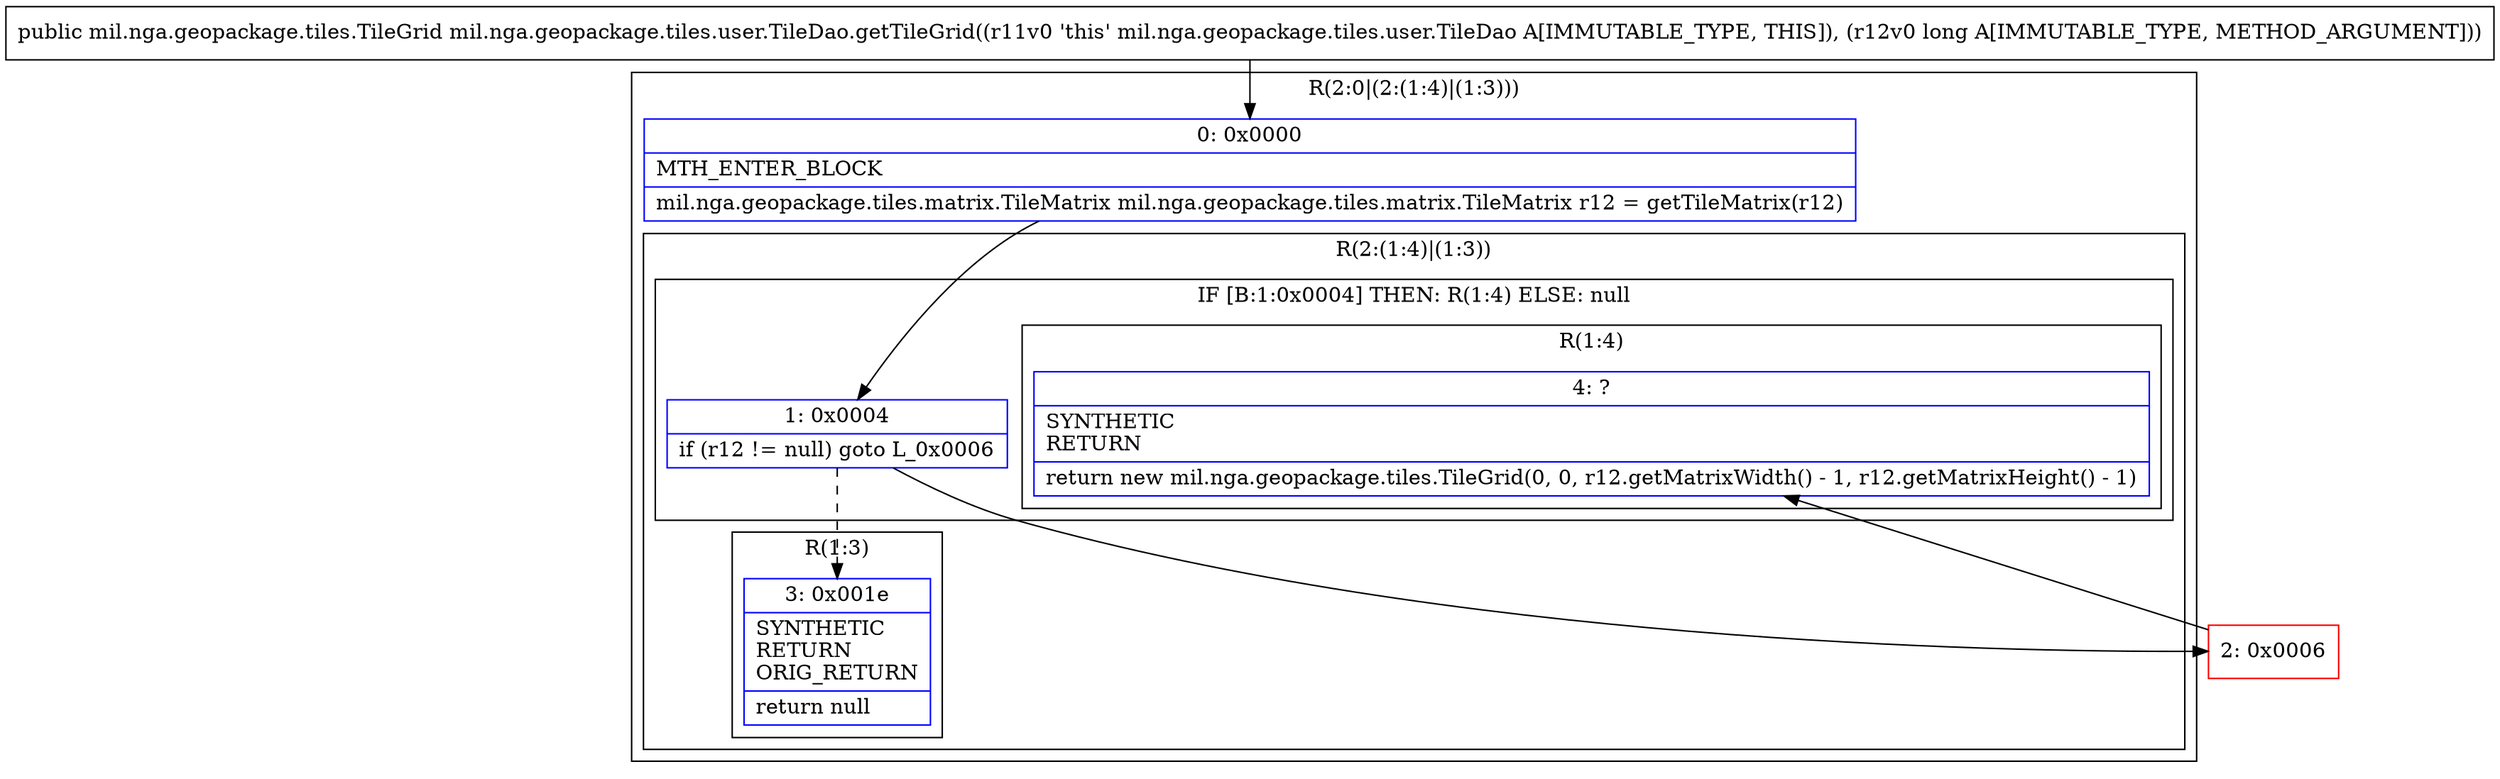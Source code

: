 digraph "CFG formil.nga.geopackage.tiles.user.TileDao.getTileGrid(J)Lmil\/nga\/geopackage\/tiles\/TileGrid;" {
subgraph cluster_Region_1987734873 {
label = "R(2:0|(2:(1:4)|(1:3)))";
node [shape=record,color=blue];
Node_0 [shape=record,label="{0\:\ 0x0000|MTH_ENTER_BLOCK\l|mil.nga.geopackage.tiles.matrix.TileMatrix mil.nga.geopackage.tiles.matrix.TileMatrix r12 = getTileMatrix(r12)\l}"];
subgraph cluster_Region_2030539444 {
label = "R(2:(1:4)|(1:3))";
node [shape=record,color=blue];
subgraph cluster_IfRegion_167394793 {
label = "IF [B:1:0x0004] THEN: R(1:4) ELSE: null";
node [shape=record,color=blue];
Node_1 [shape=record,label="{1\:\ 0x0004|if (r12 != null) goto L_0x0006\l}"];
subgraph cluster_Region_220251573 {
label = "R(1:4)";
node [shape=record,color=blue];
Node_4 [shape=record,label="{4\:\ ?|SYNTHETIC\lRETURN\l|return new mil.nga.geopackage.tiles.TileGrid(0, 0, r12.getMatrixWidth() \- 1, r12.getMatrixHeight() \- 1)\l}"];
}
}
subgraph cluster_Region_212706857 {
label = "R(1:3)";
node [shape=record,color=blue];
Node_3 [shape=record,label="{3\:\ 0x001e|SYNTHETIC\lRETURN\lORIG_RETURN\l|return null\l}"];
}
}
}
Node_2 [shape=record,color=red,label="{2\:\ 0x0006}"];
MethodNode[shape=record,label="{public mil.nga.geopackage.tiles.TileGrid mil.nga.geopackage.tiles.user.TileDao.getTileGrid((r11v0 'this' mil.nga.geopackage.tiles.user.TileDao A[IMMUTABLE_TYPE, THIS]), (r12v0 long A[IMMUTABLE_TYPE, METHOD_ARGUMENT])) }"];
MethodNode -> Node_0;
Node_0 -> Node_1;
Node_1 -> Node_2;
Node_1 -> Node_3[style=dashed];
Node_2 -> Node_4;
}

